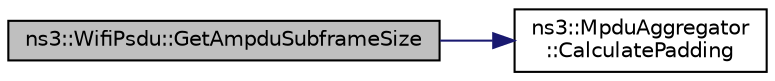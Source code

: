 digraph "ns3::WifiPsdu::GetAmpduSubframeSize"
{
 // LATEX_PDF_SIZE
  edge [fontname="Helvetica",fontsize="10",labelfontname="Helvetica",labelfontsize="10"];
  node [fontname="Helvetica",fontsize="10",shape=record];
  rankdir="LR";
  Node1 [label="ns3::WifiPsdu::GetAmpduSubframeSize",height=0.2,width=0.4,color="black", fillcolor="grey75", style="filled", fontcolor="black",tooltip="Return the size of the i-th A-MPDU subframe."];
  Node1 -> Node2 [color="midnightblue",fontsize="10",style="solid",fontname="Helvetica"];
  Node2 [label="ns3::MpduAggregator\l::CalculatePadding",height=0.2,width=0.4,color="black", fillcolor="white", style="filled",URL="$classns3_1_1_mpdu_aggregator.html#a01eadb89eb6b463a2ef433939d8bd81b",tooltip=" "];
}
